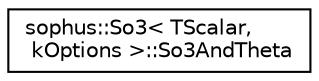 digraph "Graphical Class Hierarchy"
{
 // LATEX_PDF_SIZE
  edge [fontname="Helvetica",fontsize="10",labelfontname="Helvetica",labelfontsize="10"];
  node [fontname="Helvetica",fontsize="10",shape=record];
  rankdir="LR";
  Node0 [label="sophus::So3\< TScalar,\l kOptions \>::So3AndTheta",height=0.2,width=0.4,color="black", fillcolor="white", style="filled",URL="$structsophus_1_1_so3_1_1_so3_and_theta.html",tooltip=" "];
}
